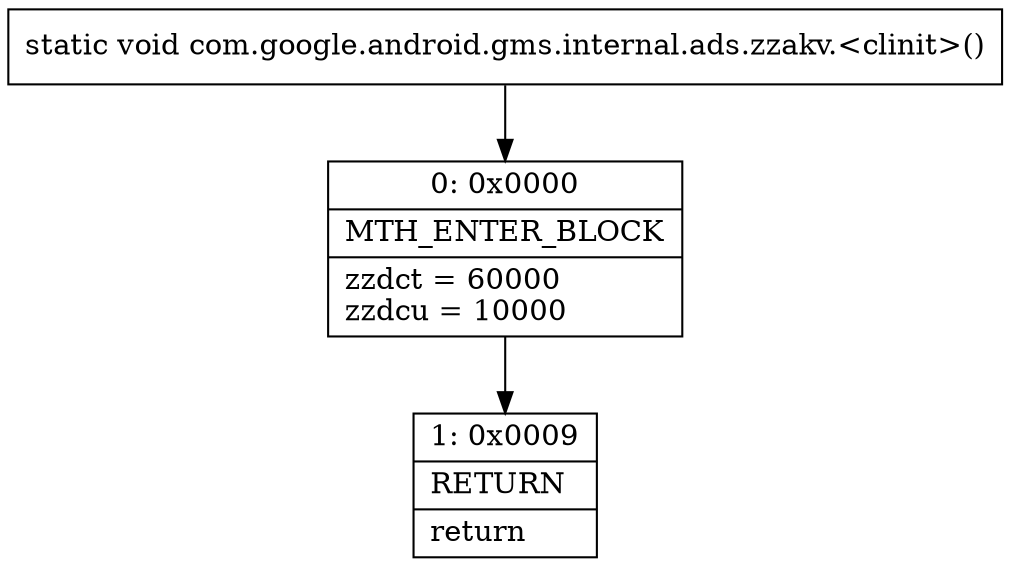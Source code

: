 digraph "CFG forcom.google.android.gms.internal.ads.zzakv.\<clinit\>()V" {
Node_0 [shape=record,label="{0\:\ 0x0000|MTH_ENTER_BLOCK\l|zzdct = 60000\lzzdcu = 10000\l}"];
Node_1 [shape=record,label="{1\:\ 0x0009|RETURN\l|return\l}"];
MethodNode[shape=record,label="{static void com.google.android.gms.internal.ads.zzakv.\<clinit\>() }"];
MethodNode -> Node_0;
Node_0 -> Node_1;
}

